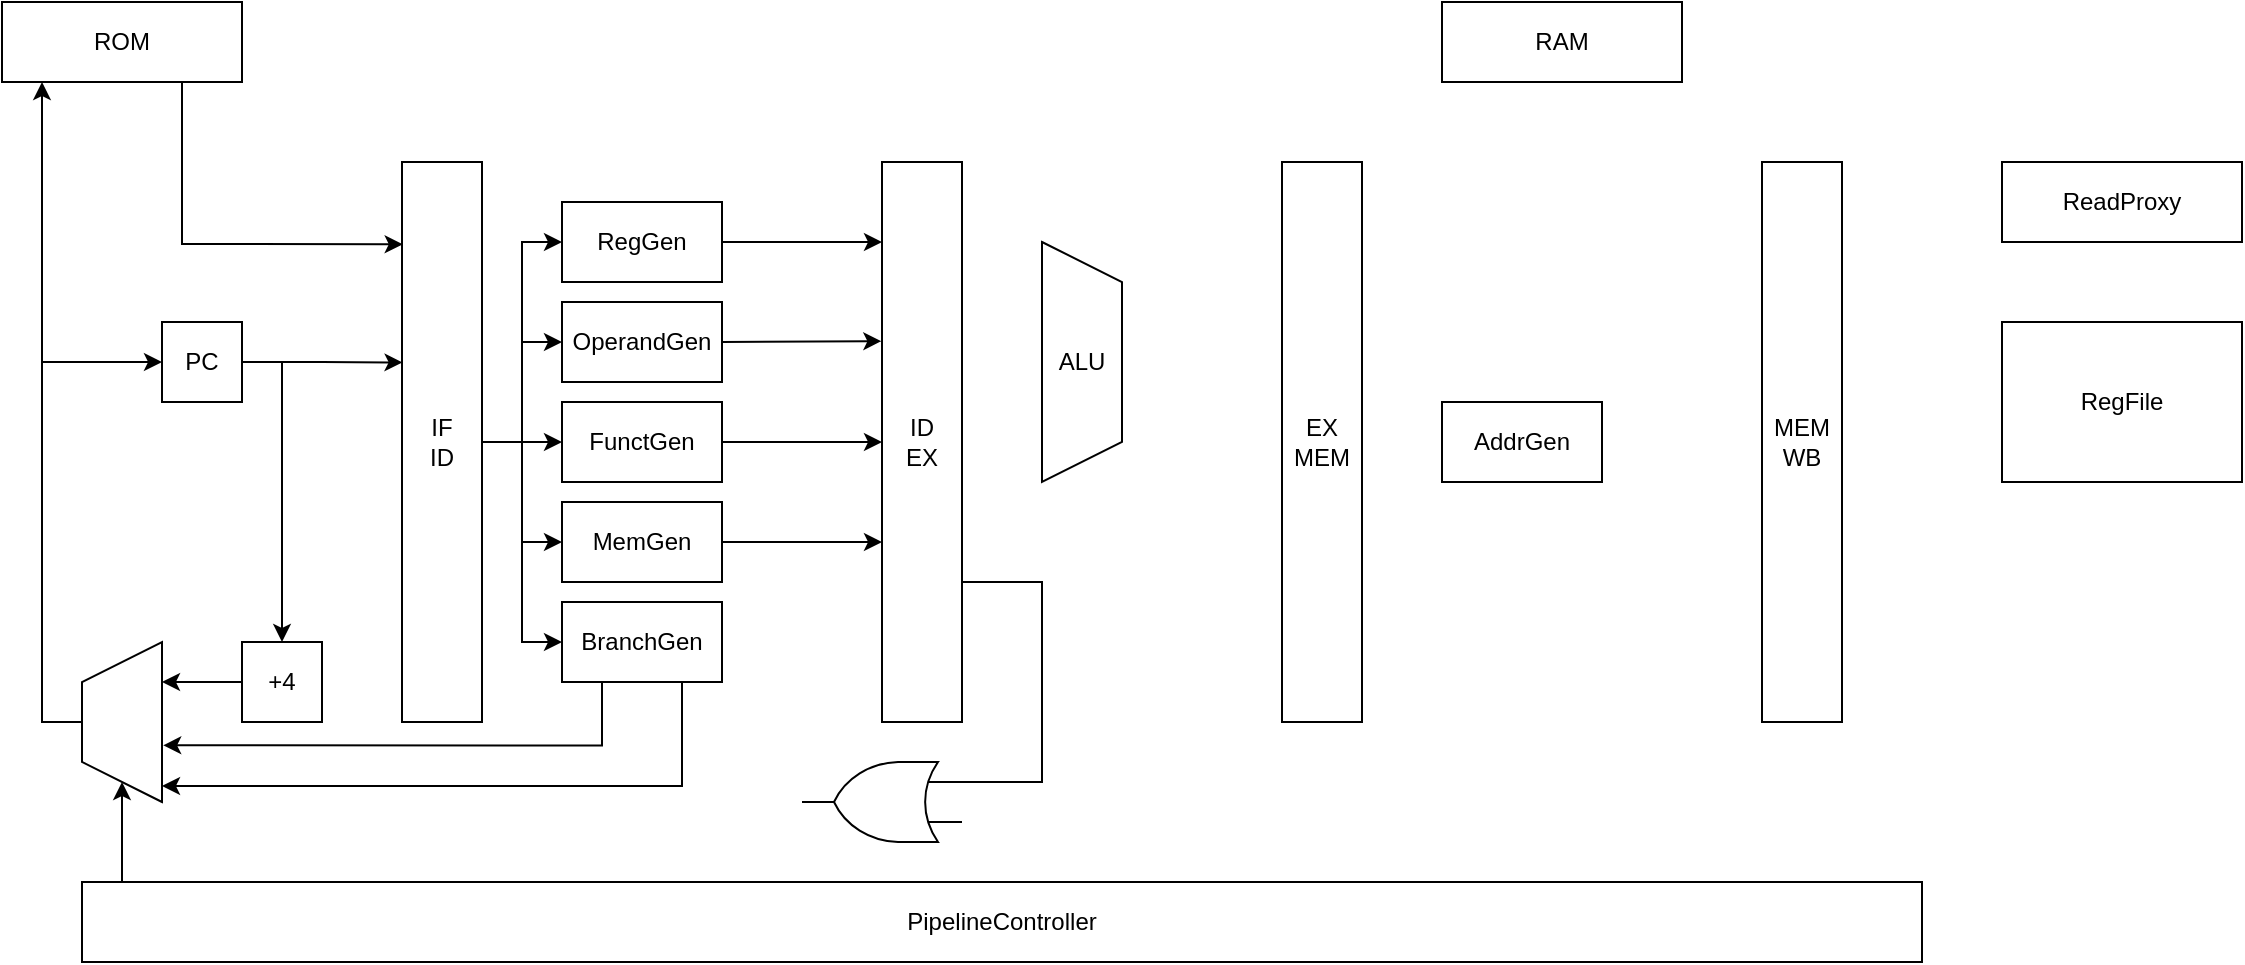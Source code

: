 <mxfile version="14.4.3" type="github">
  <diagram id="Vwi1EXBxK2TPIhp4Lb0i" name="Page-1">
    <mxGraphModel dx="531" dy="515" grid="1" gridSize="10" guides="1" tooltips="1" connect="1" arrows="1" fold="1" page="1" pageScale="1" pageWidth="1654" pageHeight="1169" math="0" shadow="0">
      <root>
        <mxCell id="0" />
        <mxCell id="1" parent="0" />
        <mxCell id="DUE_NzVIsJPlW699FP-4-35" style="edgeStyle=none;rounded=0;orthogonalLoop=1;jettySize=auto;html=1;exitX=0.75;exitY=1;exitDx=0;exitDy=0;entryX=0.009;entryY=0.147;entryDx=0;entryDy=0;entryPerimeter=0;" edge="1" parent="1" source="DUE_NzVIsJPlW699FP-4-1" target="DUE_NzVIsJPlW699FP-4-5">
          <mxGeometry relative="1" as="geometry">
            <Array as="points">
              <mxPoint x="130" y="121" />
            </Array>
          </mxGeometry>
        </mxCell>
        <mxCell id="DUE_NzVIsJPlW699FP-4-1" value="ROM" style="rounded=0;whiteSpace=wrap;html=1;" vertex="1" parent="1">
          <mxGeometry x="40" width="120" height="40" as="geometry" />
        </mxCell>
        <mxCell id="DUE_NzVIsJPlW699FP-4-26" style="edgeStyle=orthogonalEdgeStyle;rounded=0;orthogonalLoop=1;jettySize=auto;html=1;exitX=1;exitY=0.5;exitDx=0;exitDy=0;entryX=0.5;entryY=0;entryDx=0;entryDy=0;" edge="1" parent="1" source="DUE_NzVIsJPlW699FP-4-2" target="DUE_NzVIsJPlW699FP-4-4">
          <mxGeometry relative="1" as="geometry" />
        </mxCell>
        <mxCell id="DUE_NzVIsJPlW699FP-4-27" style="edgeStyle=orthogonalEdgeStyle;rounded=0;orthogonalLoop=1;jettySize=auto;html=1;exitX=1;exitY=0.5;exitDx=0;exitDy=0;entryX=0.007;entryY=0.358;entryDx=0;entryDy=0;entryPerimeter=0;" edge="1" parent="1" source="DUE_NzVIsJPlW699FP-4-2" target="DUE_NzVIsJPlW699FP-4-5">
          <mxGeometry relative="1" as="geometry" />
        </mxCell>
        <mxCell id="DUE_NzVIsJPlW699FP-4-2" value="PC" style="rounded=0;whiteSpace=wrap;html=1;" vertex="1" parent="1">
          <mxGeometry x="120" y="160" width="40" height="40" as="geometry" />
        </mxCell>
        <mxCell id="DUE_NzVIsJPlW699FP-4-23" style="edgeStyle=orthogonalEdgeStyle;rounded=0;orthogonalLoop=1;jettySize=auto;html=1;exitX=0.5;exitY=0;exitDx=0;exitDy=0;" edge="1" parent="1" source="DUE_NzVIsJPlW699FP-4-3">
          <mxGeometry relative="1" as="geometry">
            <mxPoint x="60" y="40" as="targetPoint" />
          </mxGeometry>
        </mxCell>
        <mxCell id="DUE_NzVIsJPlW699FP-4-25" style="edgeStyle=orthogonalEdgeStyle;rounded=0;orthogonalLoop=1;jettySize=auto;html=1;exitX=0.5;exitY=0;exitDx=0;exitDy=0;entryX=0;entryY=0.5;entryDx=0;entryDy=0;" edge="1" parent="1" source="DUE_NzVIsJPlW699FP-4-3" target="DUE_NzVIsJPlW699FP-4-2">
          <mxGeometry relative="1" as="geometry" />
        </mxCell>
        <mxCell id="DUE_NzVIsJPlW699FP-4-3" value="" style="shape=trapezoid;perimeter=trapezoidPerimeter;whiteSpace=wrap;html=1;fixedSize=1;direction=north;" vertex="1" parent="1">
          <mxGeometry x="80" y="320" width="40" height="80" as="geometry" />
        </mxCell>
        <mxCell id="DUE_NzVIsJPlW699FP-4-28" style="edgeStyle=orthogonalEdgeStyle;rounded=0;orthogonalLoop=1;jettySize=auto;html=1;exitX=0;exitY=0.5;exitDx=0;exitDy=0;entryX=0.75;entryY=1;entryDx=0;entryDy=0;" edge="1" parent="1" source="DUE_NzVIsJPlW699FP-4-4" target="DUE_NzVIsJPlW699FP-4-3">
          <mxGeometry relative="1" as="geometry" />
        </mxCell>
        <mxCell id="DUE_NzVIsJPlW699FP-4-4" value="+4" style="whiteSpace=wrap;html=1;aspect=fixed;" vertex="1" parent="1">
          <mxGeometry x="160" y="320" width="40" height="40" as="geometry" />
        </mxCell>
        <mxCell id="DUE_NzVIsJPlW699FP-4-36" style="edgeStyle=none;rounded=0;orthogonalLoop=1;jettySize=auto;html=1;exitX=1;exitY=0.5;exitDx=0;exitDy=0;entryX=0;entryY=0.5;entryDx=0;entryDy=0;" edge="1" parent="1" source="DUE_NzVIsJPlW699FP-4-5" target="DUE_NzVIsJPlW699FP-4-13">
          <mxGeometry relative="1" as="geometry">
            <Array as="points">
              <mxPoint x="300" y="220" />
            </Array>
          </mxGeometry>
        </mxCell>
        <mxCell id="DUE_NzVIsJPlW699FP-4-37" style="edgeStyle=none;rounded=0;orthogonalLoop=1;jettySize=auto;html=1;exitX=1;exitY=0.5;exitDx=0;exitDy=0;entryX=0;entryY=0.5;entryDx=0;entryDy=0;" edge="1" parent="1" source="DUE_NzVIsJPlW699FP-4-5" target="DUE_NzVIsJPlW699FP-4-11">
          <mxGeometry relative="1" as="geometry">
            <Array as="points">
              <mxPoint x="300" y="220" />
              <mxPoint x="300" y="170" />
            </Array>
          </mxGeometry>
        </mxCell>
        <mxCell id="DUE_NzVIsJPlW699FP-4-38" style="edgeStyle=none;rounded=0;orthogonalLoop=1;jettySize=auto;html=1;exitX=1;exitY=0.5;exitDx=0;exitDy=0;entryX=0;entryY=0.5;entryDx=0;entryDy=0;" edge="1" parent="1" source="DUE_NzVIsJPlW699FP-4-5" target="DUE_NzVIsJPlW699FP-4-10">
          <mxGeometry relative="1" as="geometry">
            <Array as="points">
              <mxPoint x="300" y="220" />
              <mxPoint x="300" y="120" />
            </Array>
          </mxGeometry>
        </mxCell>
        <mxCell id="DUE_NzVIsJPlW699FP-4-39" style="edgeStyle=none;rounded=0;orthogonalLoop=1;jettySize=auto;html=1;exitX=1;exitY=0.5;exitDx=0;exitDy=0;entryX=0;entryY=0.5;entryDx=0;entryDy=0;" edge="1" parent="1" source="DUE_NzVIsJPlW699FP-4-5" target="DUE_NzVIsJPlW699FP-4-15">
          <mxGeometry relative="1" as="geometry">
            <Array as="points">
              <mxPoint x="300" y="220" />
              <mxPoint x="300" y="320" />
            </Array>
          </mxGeometry>
        </mxCell>
        <mxCell id="DUE_NzVIsJPlW699FP-4-40" style="edgeStyle=none;rounded=0;orthogonalLoop=1;jettySize=auto;html=1;exitX=1;exitY=0.5;exitDx=0;exitDy=0;entryX=0;entryY=0.5;entryDx=0;entryDy=0;" edge="1" parent="1" source="DUE_NzVIsJPlW699FP-4-5" target="DUE_NzVIsJPlW699FP-4-14">
          <mxGeometry relative="1" as="geometry">
            <Array as="points">
              <mxPoint x="300" y="220" />
              <mxPoint x="300" y="270" />
            </Array>
          </mxGeometry>
        </mxCell>
        <mxCell id="DUE_NzVIsJPlW699FP-4-5" value="IF&lt;br&gt;ID" style="rounded=0;whiteSpace=wrap;html=1;" vertex="1" parent="1">
          <mxGeometry x="240" y="80" width="40" height="280" as="geometry" />
        </mxCell>
        <mxCell id="DUE_NzVIsJPlW699FP-4-45" style="edgeStyle=none;rounded=0;orthogonalLoop=1;jettySize=auto;html=1;exitX=1;exitY=0.75;exitDx=0;exitDy=0;entryX=0;entryY=0.75;entryDx=0;entryDy=0;entryPerimeter=0;endArrow=none;" edge="1" parent="1" source="DUE_NzVIsJPlW699FP-4-6" target="DUE_NzVIsJPlW699FP-4-16">
          <mxGeometry relative="1" as="geometry">
            <Array as="points">
              <mxPoint x="560" y="290" />
              <mxPoint x="560" y="390" />
            </Array>
          </mxGeometry>
        </mxCell>
        <mxCell id="DUE_NzVIsJPlW699FP-4-6" value="ID&lt;br&gt;EX" style="rounded=0;whiteSpace=wrap;html=1;" vertex="1" parent="1">
          <mxGeometry x="480" y="80" width="40" height="280" as="geometry" />
        </mxCell>
        <mxCell id="DUE_NzVIsJPlW699FP-4-7" value="EX&lt;br&gt;MEM" style="rounded=0;whiteSpace=wrap;html=1;" vertex="1" parent="1">
          <mxGeometry x="680" y="80" width="40" height="280" as="geometry" />
        </mxCell>
        <mxCell id="DUE_NzVIsJPlW699FP-4-8" value="MEM&lt;br&gt;WB" style="rounded=0;whiteSpace=wrap;html=1;" vertex="1" parent="1">
          <mxGeometry x="920" y="80" width="40" height="280" as="geometry" />
        </mxCell>
        <mxCell id="DUE_NzVIsJPlW699FP-4-9" value="PipelineController" style="rounded=0;whiteSpace=wrap;html=1;" vertex="1" parent="1">
          <mxGeometry x="80" y="440" width="920" height="40" as="geometry" />
        </mxCell>
        <mxCell id="DUE_NzVIsJPlW699FP-4-41" style="edgeStyle=none;rounded=0;orthogonalLoop=1;jettySize=auto;html=1;exitX=1;exitY=0.5;exitDx=0;exitDy=0;" edge="1" parent="1" source="DUE_NzVIsJPlW699FP-4-10">
          <mxGeometry relative="1" as="geometry">
            <mxPoint x="480" y="120" as="targetPoint" />
          </mxGeometry>
        </mxCell>
        <mxCell id="DUE_NzVIsJPlW699FP-4-10" value="RegGen" style="rounded=0;whiteSpace=wrap;html=1;" vertex="1" parent="1">
          <mxGeometry x="320" y="100" width="80" height="40" as="geometry" />
        </mxCell>
        <mxCell id="DUE_NzVIsJPlW699FP-4-42" style="edgeStyle=none;rounded=0;orthogonalLoop=1;jettySize=auto;html=1;exitX=1;exitY=0.5;exitDx=0;exitDy=0;entryX=-0.008;entryY=0.32;entryDx=0;entryDy=0;entryPerimeter=0;" edge="1" parent="1" source="DUE_NzVIsJPlW699FP-4-11" target="DUE_NzVIsJPlW699FP-4-6">
          <mxGeometry relative="1" as="geometry" />
        </mxCell>
        <mxCell id="DUE_NzVIsJPlW699FP-4-11" value="&lt;span&gt;OperandGen&lt;/span&gt;" style="rounded=0;whiteSpace=wrap;html=1;" vertex="1" parent="1">
          <mxGeometry x="320" y="150" width="80" height="40" as="geometry" />
        </mxCell>
        <mxCell id="DUE_NzVIsJPlW699FP-4-43" style="edgeStyle=none;rounded=0;orthogonalLoop=1;jettySize=auto;html=1;exitX=1;exitY=0.5;exitDx=0;exitDy=0;entryX=0;entryY=0.5;entryDx=0;entryDy=0;" edge="1" parent="1" source="DUE_NzVIsJPlW699FP-4-13" target="DUE_NzVIsJPlW699FP-4-6">
          <mxGeometry relative="1" as="geometry" />
        </mxCell>
        <mxCell id="DUE_NzVIsJPlW699FP-4-13" value="FunctGen" style="rounded=0;whiteSpace=wrap;html=1;" vertex="1" parent="1">
          <mxGeometry x="320" y="200" width="80" height="40" as="geometry" />
        </mxCell>
        <mxCell id="DUE_NzVIsJPlW699FP-4-44" style="edgeStyle=none;rounded=0;orthogonalLoop=1;jettySize=auto;html=1;exitX=1;exitY=0.5;exitDx=0;exitDy=0;" edge="1" parent="1" source="DUE_NzVIsJPlW699FP-4-14">
          <mxGeometry relative="1" as="geometry">
            <mxPoint x="480" y="270" as="targetPoint" />
          </mxGeometry>
        </mxCell>
        <mxCell id="DUE_NzVIsJPlW699FP-4-14" value="MemGen" style="rounded=0;whiteSpace=wrap;html=1;" vertex="1" parent="1">
          <mxGeometry x="320" y="250" width="80" height="40" as="geometry" />
        </mxCell>
        <mxCell id="DUE_NzVIsJPlW699FP-4-30" style="edgeStyle=orthogonalEdgeStyle;rounded=0;orthogonalLoop=1;jettySize=auto;html=1;exitX=0.25;exitY=1;exitDx=0;exitDy=0;entryX=0.354;entryY=1.015;entryDx=0;entryDy=0;entryPerimeter=0;" edge="1" parent="1" source="DUE_NzVIsJPlW699FP-4-15" target="DUE_NzVIsJPlW699FP-4-3">
          <mxGeometry relative="1" as="geometry" />
        </mxCell>
        <mxCell id="DUE_NzVIsJPlW699FP-4-31" style="edgeStyle=orthogonalEdgeStyle;rounded=0;orthogonalLoop=1;jettySize=auto;html=1;exitX=0.75;exitY=1;exitDx=0;exitDy=0;" edge="1" parent="1" source="DUE_NzVIsJPlW699FP-4-15">
          <mxGeometry relative="1" as="geometry">
            <mxPoint x="120" y="392" as="targetPoint" />
            <Array as="points">
              <mxPoint x="380" y="392" />
            </Array>
          </mxGeometry>
        </mxCell>
        <mxCell id="DUE_NzVIsJPlW699FP-4-15" value="BranchGen" style="rounded=0;whiteSpace=wrap;html=1;" vertex="1" parent="1">
          <mxGeometry x="320" y="300" width="80" height="40" as="geometry" />
        </mxCell>
        <mxCell id="DUE_NzVIsJPlW699FP-4-16" value="" style="verticalLabelPosition=bottom;shadow=0;dashed=0;align=center;html=1;verticalAlign=top;shape=mxgraph.electrical.logic_gates.logic_gate;operation=or;direction=west;" vertex="1" parent="1">
          <mxGeometry x="440" y="380" width="80" height="40" as="geometry" />
        </mxCell>
        <mxCell id="DUE_NzVIsJPlW699FP-4-17" value="ALU" style="shape=trapezoid;perimeter=trapezoidPerimeter;whiteSpace=wrap;html=1;fixedSize=1;direction=south;" vertex="1" parent="1">
          <mxGeometry x="560" y="120" width="40" height="120" as="geometry" />
        </mxCell>
        <mxCell id="DUE_NzVIsJPlW699FP-4-19" value="RAM" style="rounded=0;whiteSpace=wrap;html=1;" vertex="1" parent="1">
          <mxGeometry x="760" width="120" height="40" as="geometry" />
        </mxCell>
        <mxCell id="DUE_NzVIsJPlW699FP-4-20" value="&lt;span&gt;AddrGen&lt;/span&gt;" style="rounded=0;whiteSpace=wrap;html=1;" vertex="1" parent="1">
          <mxGeometry x="760" y="200" width="80" height="40" as="geometry" />
        </mxCell>
        <mxCell id="DUE_NzVIsJPlW699FP-4-21" value="ReadProxy" style="rounded=0;whiteSpace=wrap;html=1;" vertex="1" parent="1">
          <mxGeometry x="1040" y="80" width="120" height="40" as="geometry" />
        </mxCell>
        <mxCell id="DUE_NzVIsJPlW699FP-4-22" value="RegFile" style="rounded=0;whiteSpace=wrap;html=1;" vertex="1" parent="1">
          <mxGeometry x="1040" y="160" width="120" height="80" as="geometry" />
        </mxCell>
        <mxCell id="DUE_NzVIsJPlW699FP-4-33" value="" style="endArrow=classic;html=1;entryX=0;entryY=0.5;entryDx=0;entryDy=0;" edge="1" parent="1" target="DUE_NzVIsJPlW699FP-4-3">
          <mxGeometry width="50" height="50" relative="1" as="geometry">
            <mxPoint x="100" y="440" as="sourcePoint" />
            <mxPoint x="150" y="390" as="targetPoint" />
          </mxGeometry>
        </mxCell>
      </root>
    </mxGraphModel>
  </diagram>
</mxfile>
